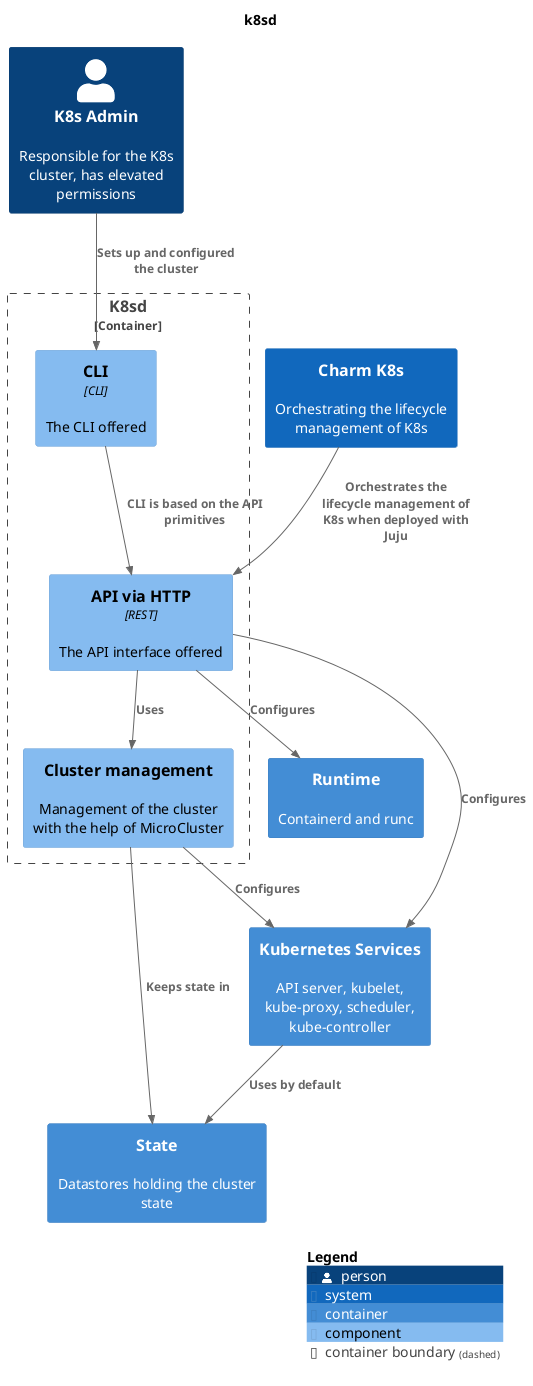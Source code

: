 @startuml
set separator none
title k8sd

top to bottom direction

!include <C4/C4>
!include <C4/C4_Context>
!include <C4/C4_Container>
!include <C4/C4_Component>

Person(K8sAdmin, "K8s Admin", $descr="Responsible for the K8s cluster, has elevated permissions", $tags="", $link="")
Container(K8sSnapDistribution.Runtime, "Runtime", $techn="", $descr="Containerd and runc", $tags="", $link="")
System(CharmK8s, "Charm K8s", $descr="Orchestrating the lifecycle management of K8s", $tags="", $link="")
Container(K8sSnapDistribution.State, "State", $techn="", $descr="Datastores holding the cluster state", $tags="", $link="")
Container(K8sSnapDistribution.KubernetesServices, "Kubernetes Services", $techn="", $descr="API server, kubelet, kube-proxy, scheduler, kube-controller", $tags="", $link="")

Container_Boundary("K8sSnapDistribution.K8sd_boundary", "K8sd", $tags="") {
  Component(K8sSnapDistribution.K8sd.CLI, "CLI", $techn="CLI", $descr="The CLI offered", $tags="", $link="")
  Component(K8sSnapDistribution.K8sd.APIviaHTTP, "API via HTTP", $techn="REST", $descr="The API interface offered", $tags="", $link="")
  Component(K8sSnapDistribution.K8sd.CLustermanagement, "Cluster management", $techn="", $descr="Management of the cluster with the help of MicroCluster", $tags="", $link="")
}

Rel(K8sAdmin, K8sSnapDistribution.K8sd.CLI, "Sets up and configured the cluster", $techn="", $tags="", $link="")
Rel(CharmK8s, K8sSnapDistribution.K8sd.APIviaHTTP, "Orchestrates the lifecycle management of K8s when deployed with Juju", $techn="", $tags="", $link="")
Rel(K8sSnapDistribution.K8sd.CLustermanagement, K8sSnapDistribution.KubernetesServices, "Configures", $techn="", $tags="", $link="")
Rel(K8sSnapDistribution.KubernetesServices, K8sSnapDistribution.State, "Uses by default", $techn="", $tags="", $link="")
Rel(K8sSnapDistribution.K8sd.CLustermanagement, K8sSnapDistribution.State, "Keeps state in", $techn="", $tags="", $link="")
Rel(K8sSnapDistribution.K8sd.APIviaHTTP, K8sSnapDistribution.KubernetesServices, "Configures", $techn="", $tags="", $link="")
Rel(K8sSnapDistribution.K8sd.APIviaHTTP, K8sSnapDistribution.Runtime, "Configures", $techn="", $tags="", $link="")
Rel(K8sSnapDistribution.K8sd.APIviaHTTP, K8sSnapDistribution.K8sd.CLustermanagement, "Uses", $techn="", $tags="", $link="")
Rel(K8sSnapDistribution.K8sd.CLI, K8sSnapDistribution.K8sd.APIviaHTTP, "CLI is based on the API primitives", $techn="", $tags="", $link="")

SHOW_LEGEND(true)
@enduml